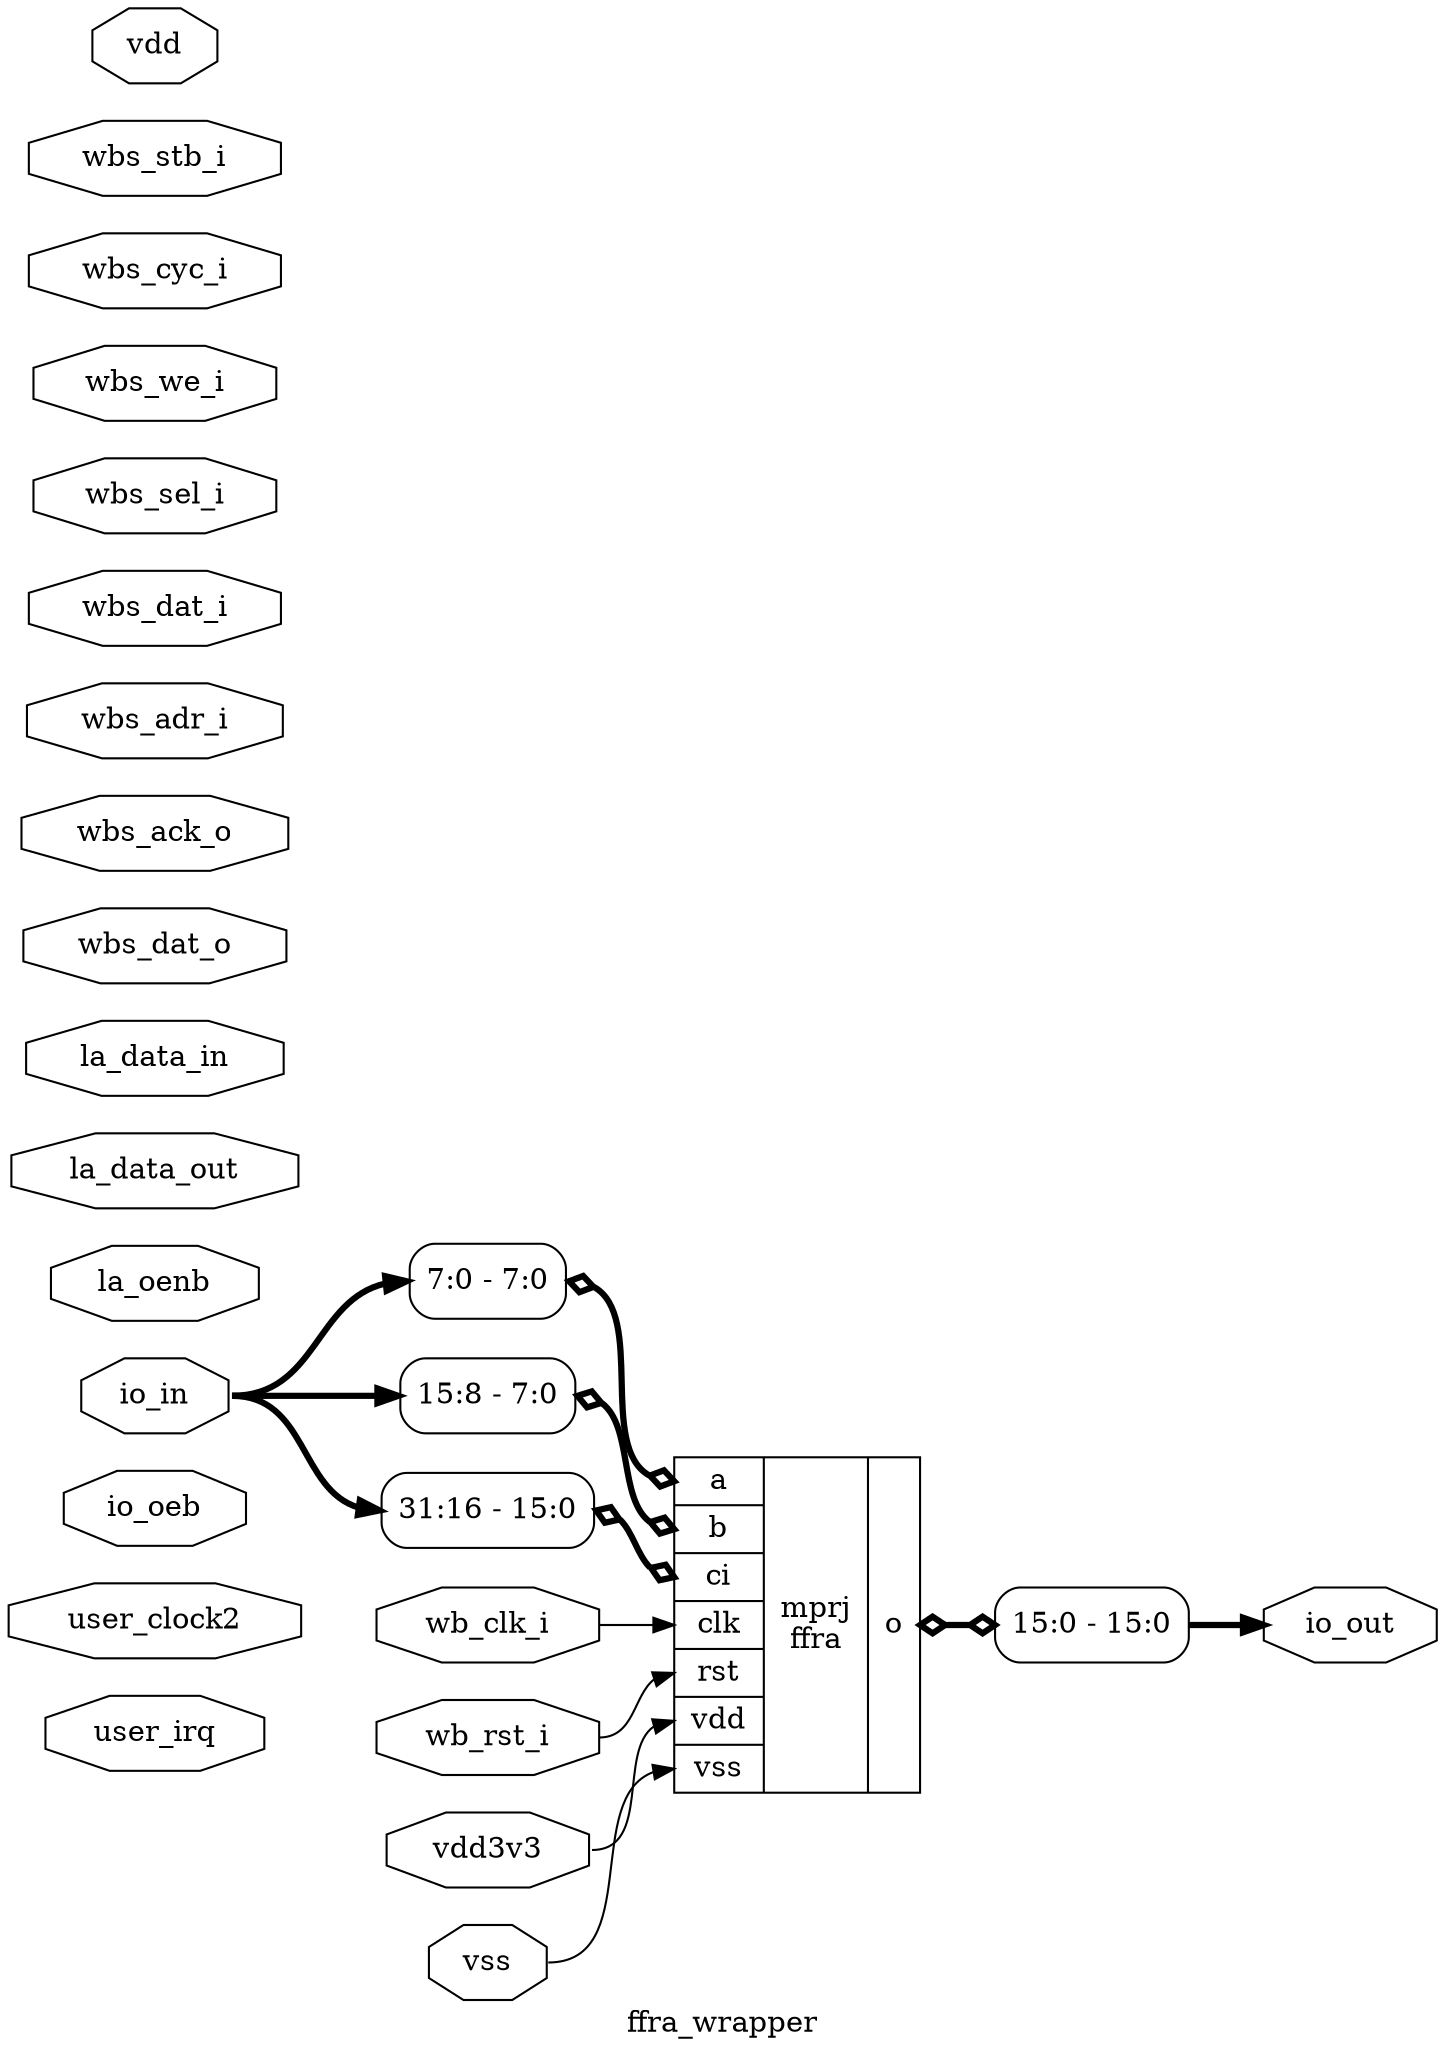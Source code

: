 digraph "ffra_wrapper" {
label="ffra_wrapper";
rankdir="LR";
remincross=true;
n1 [ shape=octagon, label="user_irq", color="black", fontcolor="black" ];
n2 [ shape=octagon, label="user_clock2", color="black", fontcolor="black" ];
n3 [ shape=octagon, label="io_oeb", color="black", fontcolor="black" ];
n4 [ shape=octagon, label="io_out", color="black", fontcolor="black" ];
n5 [ shape=octagon, label="io_in", color="black", fontcolor="black" ];
n6 [ shape=octagon, label="la_oenb", color="black", fontcolor="black" ];
n7 [ shape=octagon, label="la_data_out", color="black", fontcolor="black" ];
n8 [ shape=octagon, label="la_data_in", color="black", fontcolor="black" ];
n9 [ shape=octagon, label="wbs_dat_o", color="black", fontcolor="black" ];
n10 [ shape=octagon, label="wbs_ack_o", color="black", fontcolor="black" ];
n11 [ shape=octagon, label="wbs_adr_i", color="black", fontcolor="black" ];
n12 [ shape=octagon, label="wbs_dat_i", color="black", fontcolor="black" ];
n13 [ shape=octagon, label="wbs_sel_i", color="black", fontcolor="black" ];
n14 [ shape=octagon, label="wbs_we_i", color="black", fontcolor="black" ];
n15 [ shape=octagon, label="wbs_cyc_i", color="black", fontcolor="black" ];
n16 [ shape=octagon, label="wbs_stb_i", color="black", fontcolor="black" ];
n17 [ shape=octagon, label="wb_rst_i", color="black", fontcolor="black" ];
n18 [ shape=octagon, label="wb_clk_i", color="black", fontcolor="black" ];
n19 [ shape=octagon, label="vss", color="black", fontcolor="black" ];
n20 [ shape=octagon, label="vdd3v3", color="black", fontcolor="black" ];
n21 [ shape=octagon, label="vdd", color="black", fontcolor="black" ];
c28 [ shape=record, label="{{<p22> a|<p23> b|<p24> ci|<p25> clk|<p26> rst|<p21> vdd|<p19> vss}|mprj\nffra|{<p27> o}}" ];
x0 [ shape=record, style=rounded, label="<s0> 15:0 - 15:0 " ];
c28:p27:e -> x0:w [arrowhead=odiamond, arrowtail=odiamond, dir=both, color="black", style="setlinewidth(3)", label=""];
x1 [ shape=record, style=rounded, label="<s0> 31:16 - 15:0 " ];
x1:e -> c28:p24:w [arrowhead=odiamond, arrowtail=odiamond, dir=both, color="black", style="setlinewidth(3)", label=""];
x2 [ shape=record, style=rounded, label="<s0> 15:8 - 7:0 " ];
x2:e -> c28:p23:w [arrowhead=odiamond, arrowtail=odiamond, dir=both, color="black", style="setlinewidth(3)", label=""];
x3 [ shape=record, style=rounded, label="<s0> 7:0 - 7:0 " ];
x3:e -> c28:p22:w [arrowhead=odiamond, arrowtail=odiamond, dir=both, color="black", style="setlinewidth(3)", label=""];
n17:e -> c28:p26:w [color="black", label=""];
n18:e -> c28:p25:w [color="black", label=""];
n19:e -> c28:p19:w [color="black", label=""];
n20:e -> c28:p21:w [color="black", label=""];
x0:s0:e -> n4:w [color="black", style="setlinewidth(3)", label=""];
n5:e -> x1:s0:w [color="black", style="setlinewidth(3)", label=""];
n5:e -> x2:s0:w [color="black", style="setlinewidth(3)", label=""];
n5:e -> x3:s0:w [color="black", style="setlinewidth(3)", label=""];
}
